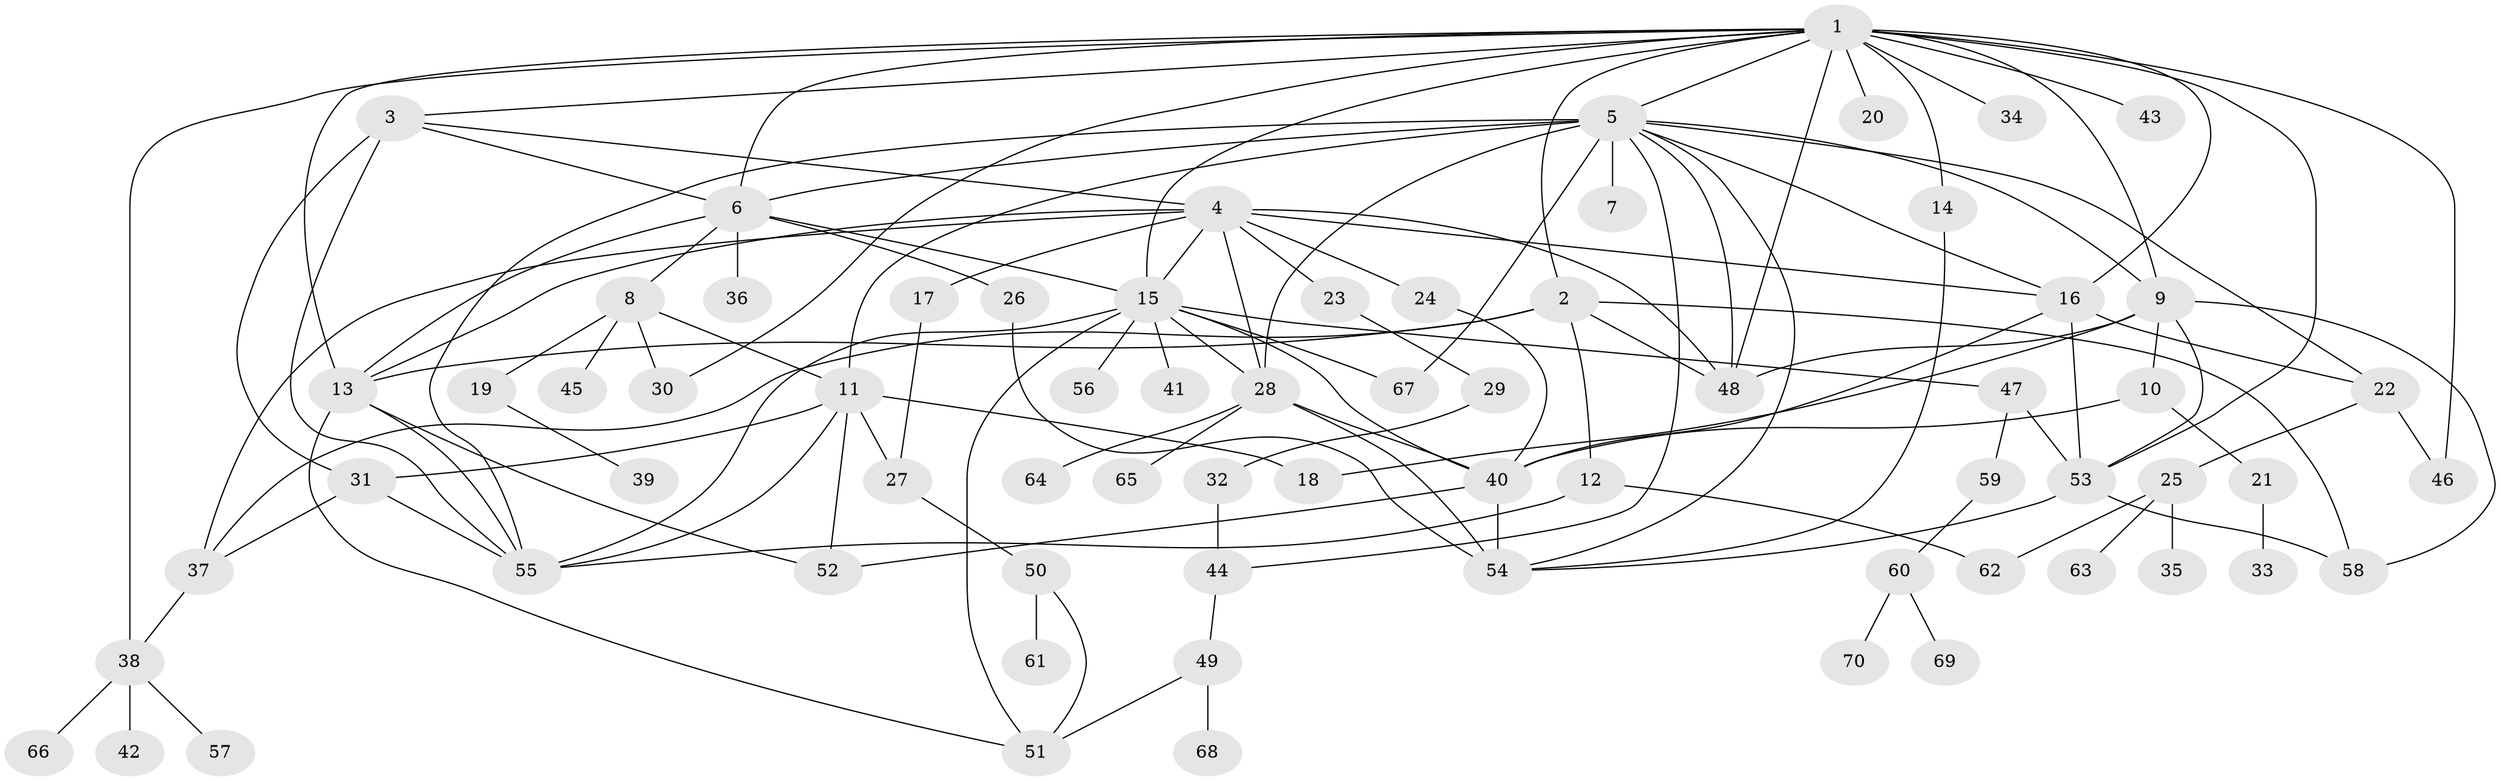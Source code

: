 // original degree distribution, {22: 0.007142857142857143, 8: 0.007142857142857143, 10: 0.014285714285714285, 13: 0.007142857142857143, 17: 0.007142857142857143, 1: 0.42857142857142855, 5: 0.05, 3: 0.11428571428571428, 12: 0.014285714285714285, 2: 0.2357142857142857, 9: 0.007142857142857143, 4: 0.06428571428571428, 6: 0.014285714285714285, 7: 0.02857142857142857}
// Generated by graph-tools (version 1.1) at 2025/35/03/09/25 02:35:26]
// undirected, 70 vertices, 123 edges
graph export_dot {
graph [start="1"]
  node [color=gray90,style=filled];
  1;
  2;
  3;
  4;
  5;
  6;
  7;
  8;
  9;
  10;
  11;
  12;
  13;
  14;
  15;
  16;
  17;
  18;
  19;
  20;
  21;
  22;
  23;
  24;
  25;
  26;
  27;
  28;
  29;
  30;
  31;
  32;
  33;
  34;
  35;
  36;
  37;
  38;
  39;
  40;
  41;
  42;
  43;
  44;
  45;
  46;
  47;
  48;
  49;
  50;
  51;
  52;
  53;
  54;
  55;
  56;
  57;
  58;
  59;
  60;
  61;
  62;
  63;
  64;
  65;
  66;
  67;
  68;
  69;
  70;
  1 -- 2 [weight=1.0];
  1 -- 3 [weight=1.0];
  1 -- 5 [weight=1.0];
  1 -- 6 [weight=1.0];
  1 -- 9 [weight=1.0];
  1 -- 13 [weight=1.0];
  1 -- 14 [weight=1.0];
  1 -- 15 [weight=1.0];
  1 -- 16 [weight=1.0];
  1 -- 20 [weight=1.0];
  1 -- 30 [weight=1.0];
  1 -- 34 [weight=1.0];
  1 -- 38 [weight=2.0];
  1 -- 43 [weight=1.0];
  1 -- 46 [weight=3.0];
  1 -- 48 [weight=1.0];
  1 -- 53 [weight=1.0];
  2 -- 12 [weight=1.0];
  2 -- 13 [weight=1.0];
  2 -- 37 [weight=2.0];
  2 -- 48 [weight=1.0];
  2 -- 58 [weight=1.0];
  3 -- 4 [weight=1.0];
  3 -- 6 [weight=1.0];
  3 -- 31 [weight=4.0];
  3 -- 55 [weight=1.0];
  4 -- 13 [weight=1.0];
  4 -- 15 [weight=1.0];
  4 -- 16 [weight=1.0];
  4 -- 17 [weight=1.0];
  4 -- 23 [weight=4.0];
  4 -- 24 [weight=1.0];
  4 -- 28 [weight=1.0];
  4 -- 37 [weight=1.0];
  4 -- 48 [weight=1.0];
  5 -- 6 [weight=1.0];
  5 -- 7 [weight=3.0];
  5 -- 9 [weight=1.0];
  5 -- 11 [weight=1.0];
  5 -- 16 [weight=1.0];
  5 -- 22 [weight=1.0];
  5 -- 28 [weight=1.0];
  5 -- 44 [weight=1.0];
  5 -- 48 [weight=1.0];
  5 -- 54 [weight=1.0];
  5 -- 55 [weight=1.0];
  5 -- 67 [weight=1.0];
  6 -- 8 [weight=1.0];
  6 -- 13 [weight=1.0];
  6 -- 15 [weight=1.0];
  6 -- 26 [weight=1.0];
  6 -- 36 [weight=2.0];
  8 -- 11 [weight=1.0];
  8 -- 19 [weight=2.0];
  8 -- 30 [weight=1.0];
  8 -- 45 [weight=1.0];
  9 -- 10 [weight=1.0];
  9 -- 18 [weight=1.0];
  9 -- 48 [weight=2.0];
  9 -- 53 [weight=1.0];
  9 -- 58 [weight=1.0];
  10 -- 21 [weight=1.0];
  10 -- 40 [weight=1.0];
  11 -- 18 [weight=4.0];
  11 -- 27 [weight=1.0];
  11 -- 31 [weight=1.0];
  11 -- 52 [weight=1.0];
  11 -- 55 [weight=1.0];
  12 -- 55 [weight=1.0];
  12 -- 62 [weight=1.0];
  13 -- 51 [weight=1.0];
  13 -- 52 [weight=1.0];
  13 -- 55 [weight=1.0];
  14 -- 54 [weight=1.0];
  15 -- 28 [weight=1.0];
  15 -- 40 [weight=1.0];
  15 -- 41 [weight=1.0];
  15 -- 47 [weight=1.0];
  15 -- 51 [weight=1.0];
  15 -- 55 [weight=1.0];
  15 -- 56 [weight=1.0];
  15 -- 67 [weight=1.0];
  16 -- 22 [weight=1.0];
  16 -- 40 [weight=1.0];
  16 -- 53 [weight=3.0];
  17 -- 27 [weight=1.0];
  19 -- 39 [weight=1.0];
  21 -- 33 [weight=3.0];
  22 -- 25 [weight=1.0];
  22 -- 46 [weight=1.0];
  23 -- 29 [weight=1.0];
  24 -- 40 [weight=1.0];
  25 -- 35 [weight=1.0];
  25 -- 62 [weight=1.0];
  25 -- 63 [weight=1.0];
  26 -- 54 [weight=1.0];
  27 -- 50 [weight=1.0];
  28 -- 40 [weight=1.0];
  28 -- 54 [weight=2.0];
  28 -- 64 [weight=2.0];
  28 -- 65 [weight=1.0];
  29 -- 32 [weight=1.0];
  31 -- 37 [weight=1.0];
  31 -- 55 [weight=1.0];
  32 -- 44 [weight=1.0];
  37 -- 38 [weight=1.0];
  38 -- 42 [weight=1.0];
  38 -- 57 [weight=1.0];
  38 -- 66 [weight=1.0];
  40 -- 52 [weight=1.0];
  40 -- 54 [weight=1.0];
  44 -- 49 [weight=1.0];
  47 -- 53 [weight=1.0];
  47 -- 59 [weight=1.0];
  49 -- 51 [weight=1.0];
  49 -- 68 [weight=1.0];
  50 -- 51 [weight=1.0];
  50 -- 61 [weight=1.0];
  53 -- 54 [weight=1.0];
  53 -- 58 [weight=1.0];
  59 -- 60 [weight=1.0];
  60 -- 69 [weight=1.0];
  60 -- 70 [weight=1.0];
}
